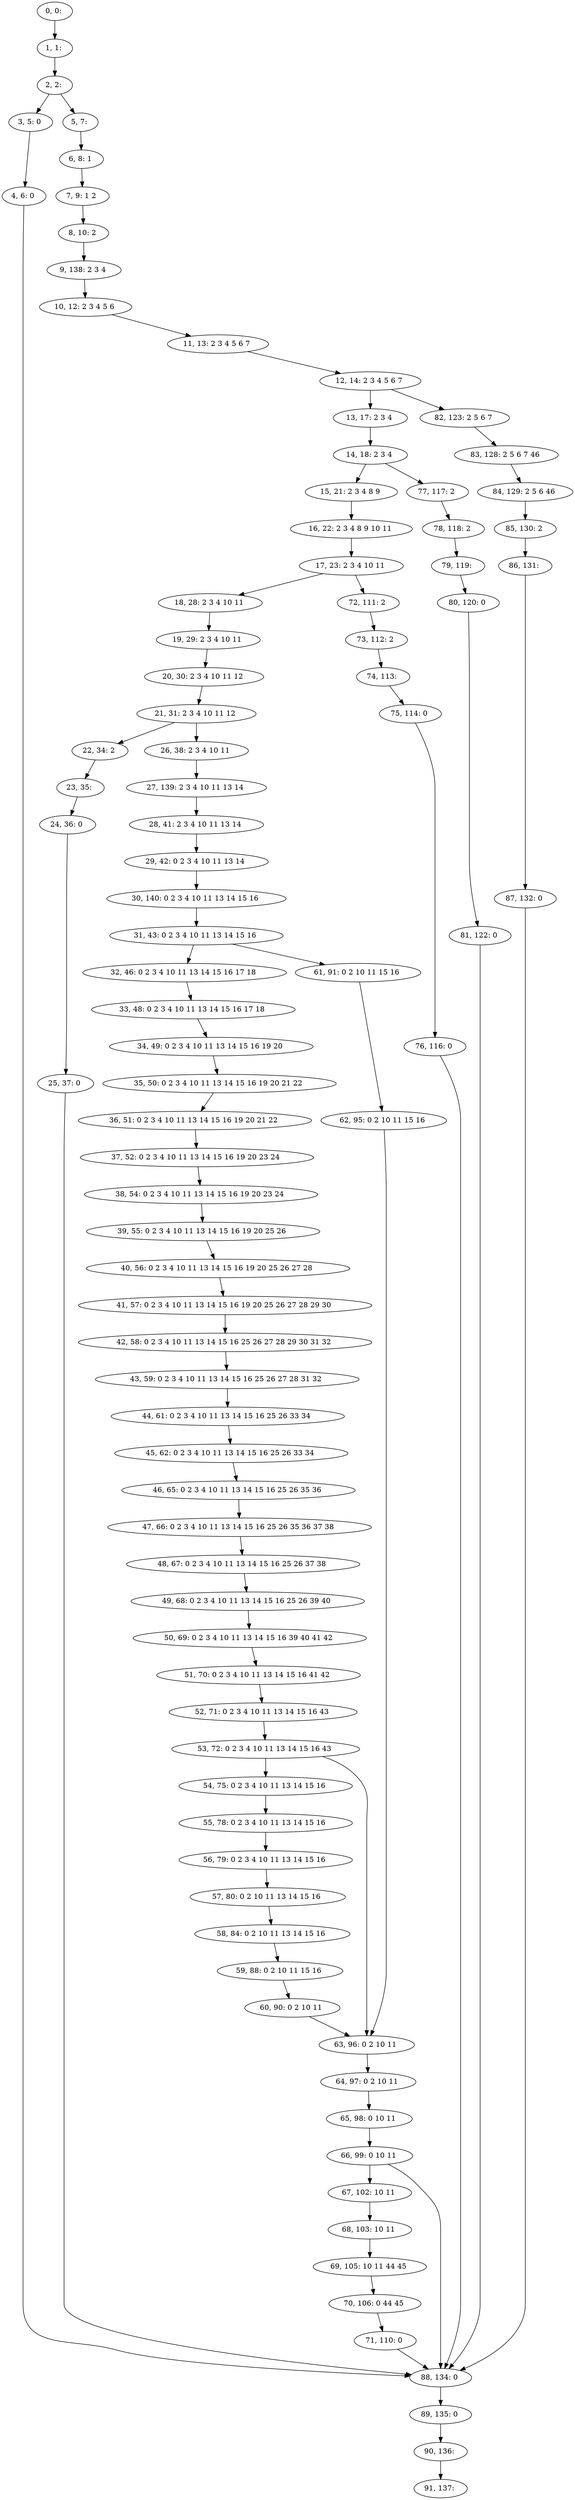 digraph G {
0[label="0, 0: "];
1[label="1, 1: "];
2[label="2, 2: "];
3[label="3, 5: 0 "];
4[label="4, 6: 0 "];
5[label="5, 7: "];
6[label="6, 8: 1 "];
7[label="7, 9: 1 2 "];
8[label="8, 10: 2 "];
9[label="9, 138: 2 3 4 "];
10[label="10, 12: 2 3 4 5 6 "];
11[label="11, 13: 2 3 4 5 6 7 "];
12[label="12, 14: 2 3 4 5 6 7 "];
13[label="13, 17: 2 3 4 "];
14[label="14, 18: 2 3 4 "];
15[label="15, 21: 2 3 4 8 9 "];
16[label="16, 22: 2 3 4 8 9 10 11 "];
17[label="17, 23: 2 3 4 10 11 "];
18[label="18, 28: 2 3 4 10 11 "];
19[label="19, 29: 2 3 4 10 11 "];
20[label="20, 30: 2 3 4 10 11 12 "];
21[label="21, 31: 2 3 4 10 11 12 "];
22[label="22, 34: 2 "];
23[label="23, 35: "];
24[label="24, 36: 0 "];
25[label="25, 37: 0 "];
26[label="26, 38: 2 3 4 10 11 "];
27[label="27, 139: 2 3 4 10 11 13 14 "];
28[label="28, 41: 2 3 4 10 11 13 14 "];
29[label="29, 42: 0 2 3 4 10 11 13 14 "];
30[label="30, 140: 0 2 3 4 10 11 13 14 15 16 "];
31[label="31, 43: 0 2 3 4 10 11 13 14 15 16 "];
32[label="32, 46: 0 2 3 4 10 11 13 14 15 16 17 18 "];
33[label="33, 48: 0 2 3 4 10 11 13 14 15 16 17 18 "];
34[label="34, 49: 0 2 3 4 10 11 13 14 15 16 19 20 "];
35[label="35, 50: 0 2 3 4 10 11 13 14 15 16 19 20 21 22 "];
36[label="36, 51: 0 2 3 4 10 11 13 14 15 16 19 20 21 22 "];
37[label="37, 52: 0 2 3 4 10 11 13 14 15 16 19 20 23 24 "];
38[label="38, 54: 0 2 3 4 10 11 13 14 15 16 19 20 23 24 "];
39[label="39, 55: 0 2 3 4 10 11 13 14 15 16 19 20 25 26 "];
40[label="40, 56: 0 2 3 4 10 11 13 14 15 16 19 20 25 26 27 28 "];
41[label="41, 57: 0 2 3 4 10 11 13 14 15 16 19 20 25 26 27 28 29 30 "];
42[label="42, 58: 0 2 3 4 10 11 13 14 15 16 25 26 27 28 29 30 31 32 "];
43[label="43, 59: 0 2 3 4 10 11 13 14 15 16 25 26 27 28 31 32 "];
44[label="44, 61: 0 2 3 4 10 11 13 14 15 16 25 26 33 34 "];
45[label="45, 62: 0 2 3 4 10 11 13 14 15 16 25 26 33 34 "];
46[label="46, 65: 0 2 3 4 10 11 13 14 15 16 25 26 35 36 "];
47[label="47, 66: 0 2 3 4 10 11 13 14 15 16 25 26 35 36 37 38 "];
48[label="48, 67: 0 2 3 4 10 11 13 14 15 16 25 26 37 38 "];
49[label="49, 68: 0 2 3 4 10 11 13 14 15 16 25 26 39 40 "];
50[label="50, 69: 0 2 3 4 10 11 13 14 15 16 39 40 41 42 "];
51[label="51, 70: 0 2 3 4 10 11 13 14 15 16 41 42 "];
52[label="52, 71: 0 2 3 4 10 11 13 14 15 16 43 "];
53[label="53, 72: 0 2 3 4 10 11 13 14 15 16 43 "];
54[label="54, 75: 0 2 3 4 10 11 13 14 15 16 "];
55[label="55, 78: 0 2 3 4 10 11 13 14 15 16 "];
56[label="56, 79: 0 2 3 4 10 11 13 14 15 16 "];
57[label="57, 80: 0 2 10 11 13 14 15 16 "];
58[label="58, 84: 0 2 10 11 13 14 15 16 "];
59[label="59, 88: 0 2 10 11 15 16 "];
60[label="60, 90: 0 2 10 11 "];
61[label="61, 91: 0 2 10 11 15 16 "];
62[label="62, 95: 0 2 10 11 15 16 "];
63[label="63, 96: 0 2 10 11 "];
64[label="64, 97: 0 2 10 11 "];
65[label="65, 98: 0 10 11 "];
66[label="66, 99: 0 10 11 "];
67[label="67, 102: 10 11 "];
68[label="68, 103: 10 11 "];
69[label="69, 105: 10 11 44 45 "];
70[label="70, 106: 0 44 45 "];
71[label="71, 110: 0 "];
72[label="72, 111: 2 "];
73[label="73, 112: 2 "];
74[label="74, 113: "];
75[label="75, 114: 0 "];
76[label="76, 116: 0 "];
77[label="77, 117: 2 "];
78[label="78, 118: 2 "];
79[label="79, 119: "];
80[label="80, 120: 0 "];
81[label="81, 122: 0 "];
82[label="82, 123: 2 5 6 7 "];
83[label="83, 128: 2 5 6 7 46 "];
84[label="84, 129: 2 5 6 46 "];
85[label="85, 130: 2 "];
86[label="86, 131: "];
87[label="87, 132: 0 "];
88[label="88, 134: 0 "];
89[label="89, 135: 0 "];
90[label="90, 136: "];
91[label="91, 137: "];
0->1 ;
1->2 ;
2->3 ;
2->5 ;
3->4 ;
4->88 ;
5->6 ;
6->7 ;
7->8 ;
8->9 ;
9->10 ;
10->11 ;
11->12 ;
12->13 ;
12->82 ;
13->14 ;
14->15 ;
14->77 ;
15->16 ;
16->17 ;
17->18 ;
17->72 ;
18->19 ;
19->20 ;
20->21 ;
21->22 ;
21->26 ;
22->23 ;
23->24 ;
24->25 ;
25->88 ;
26->27 ;
27->28 ;
28->29 ;
29->30 ;
30->31 ;
31->32 ;
31->61 ;
32->33 ;
33->34 ;
34->35 ;
35->36 ;
36->37 ;
37->38 ;
38->39 ;
39->40 ;
40->41 ;
41->42 ;
42->43 ;
43->44 ;
44->45 ;
45->46 ;
46->47 ;
47->48 ;
48->49 ;
49->50 ;
50->51 ;
51->52 ;
52->53 ;
53->54 ;
53->63 ;
54->55 ;
55->56 ;
56->57 ;
57->58 ;
58->59 ;
59->60 ;
60->63 ;
61->62 ;
62->63 ;
63->64 ;
64->65 ;
65->66 ;
66->67 ;
66->88 ;
67->68 ;
68->69 ;
69->70 ;
70->71 ;
71->88 ;
72->73 ;
73->74 ;
74->75 ;
75->76 ;
76->88 ;
77->78 ;
78->79 ;
79->80 ;
80->81 ;
81->88 ;
82->83 ;
83->84 ;
84->85 ;
85->86 ;
86->87 ;
87->88 ;
88->89 ;
89->90 ;
90->91 ;
}

